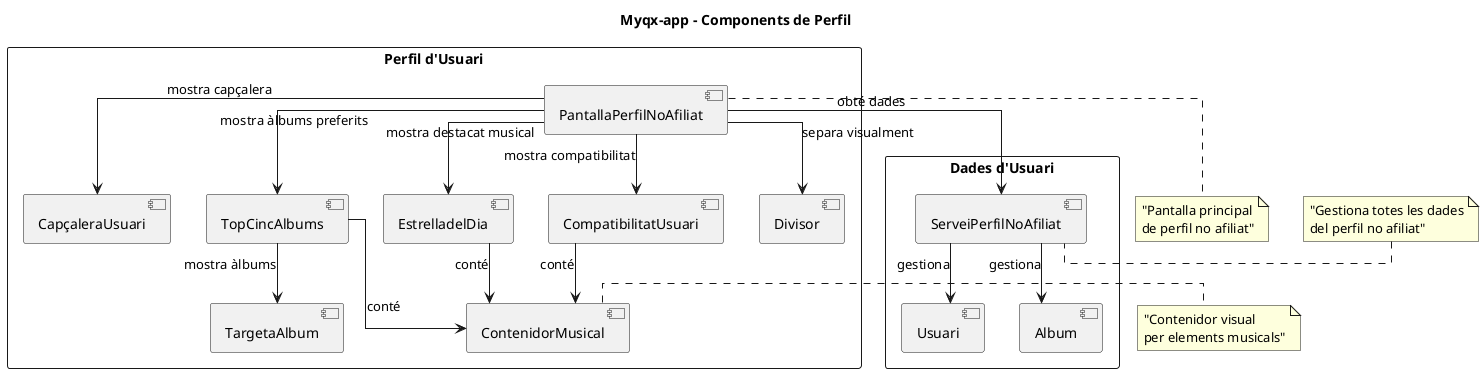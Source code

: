 @startuml Profile_Components

' Style definitions
skinparam packageStyle rectangle
skinparam backgroundColor white
skinparam componentStyle uml2
skinparam linetype ortho

title Myqx-app - Components de Perfil

package "Perfil d'Usuari" {
    component [PantallaPerfilNoAfiliat] as UPS
    component [CapçaleraUsuari] as UH
    component [TopCincAlbums] as TFA
    component [EstrelladelDia] as SOTD
    component [CompatibilitatUsuari] as UC
    component [Divisor] as DIV
    component [ContenidorMusical] as MC
    component [TargetaAlbum] as AC
}

package "Dades d'Usuari" {
    component [ServeiPerfilNoAfiliat] as UPSvc
    component [Usuari] as UM
    component [Album] as AM
}

' Define relationships between profile components
UPS --> UH : mostra capçalera
UPS --> TFA : mostra àlbums preferits
UPS --> SOTD : mostra destacat musical
UPS --> UC : mostra compatibilitat
UPS --> DIV : separa visualment

TFA --> MC : conté
TFA --> AC : mostra àlbums
SOTD --> MC : conté
UC --> MC : conté

UPS --> UPSvc : obté dades
UPSvc --> UM : gestiona
UPSvc --> AM : gestiona

note bottom of UPS: "Pantalla principal\nde perfil no afiliat"
note right of MC: "Contenidor visual\nper elements musicals"
note left of UPSvc: "Gestiona totes les dades\ndel perfil no afiliat"

@enduml
